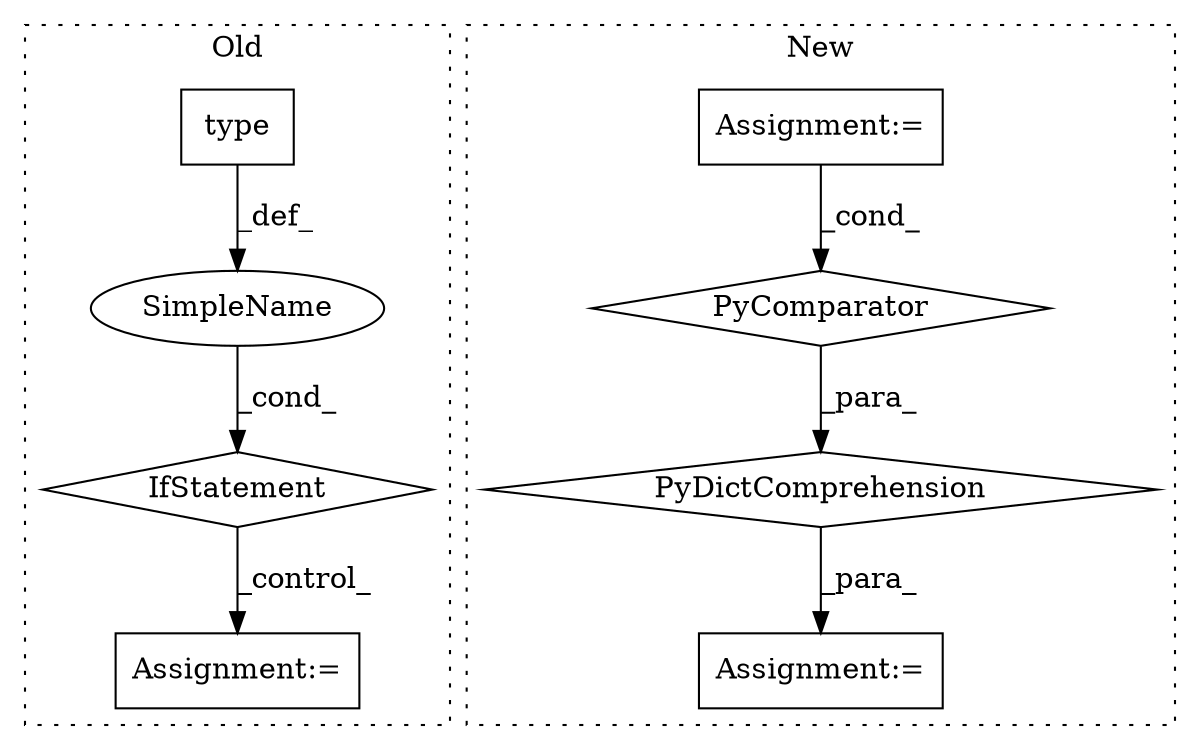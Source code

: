 digraph G {
subgraph cluster0 {
1 [label="type" a="32" s="81966,81975" l="5,1" shape="box"];
5 [label="Assignment:=" a="7" s="82965" l="1" shape="box"];
7 [label="IfStatement" a="25" s="81958,82023" l="8,3" shape="diamond"];
8 [label="SimpleName" a="42" s="" l="" shape="ellipse"];
label = "Old";
style="dotted";
}
subgraph cluster1 {
2 [label="PyDictComprehension" a="110" s="84657" l="144" shape="diamond"];
3 [label="Assignment:=" a="7" s="84645" l="12" shape="box"];
4 [label="PyComparator" a="113" s="84739" l="54" shape="diamond"];
6 [label="Assignment:=" a="7" s="84739" l="54" shape="box"];
label = "New";
style="dotted";
}
1 -> 8 [label="_def_"];
2 -> 3 [label="_para_"];
4 -> 2 [label="_para_"];
6 -> 4 [label="_cond_"];
7 -> 5 [label="_control_"];
8 -> 7 [label="_cond_"];
}